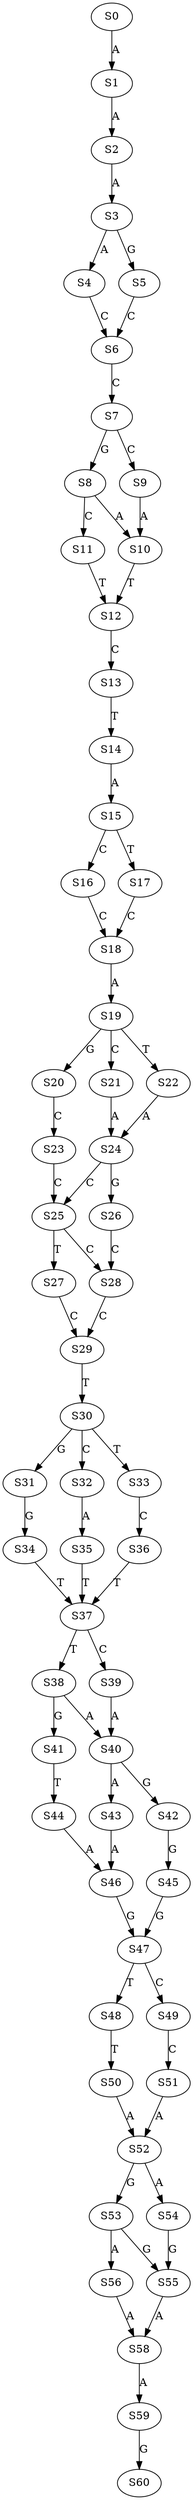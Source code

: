 strict digraph  {
	S0 -> S1 [ label = A ];
	S1 -> S2 [ label = A ];
	S2 -> S3 [ label = A ];
	S3 -> S4 [ label = A ];
	S3 -> S5 [ label = G ];
	S4 -> S6 [ label = C ];
	S5 -> S6 [ label = C ];
	S6 -> S7 [ label = C ];
	S7 -> S8 [ label = G ];
	S7 -> S9 [ label = C ];
	S8 -> S10 [ label = A ];
	S8 -> S11 [ label = C ];
	S9 -> S10 [ label = A ];
	S10 -> S12 [ label = T ];
	S11 -> S12 [ label = T ];
	S12 -> S13 [ label = C ];
	S13 -> S14 [ label = T ];
	S14 -> S15 [ label = A ];
	S15 -> S16 [ label = C ];
	S15 -> S17 [ label = T ];
	S16 -> S18 [ label = C ];
	S17 -> S18 [ label = C ];
	S18 -> S19 [ label = A ];
	S19 -> S20 [ label = G ];
	S19 -> S21 [ label = C ];
	S19 -> S22 [ label = T ];
	S20 -> S23 [ label = C ];
	S21 -> S24 [ label = A ];
	S22 -> S24 [ label = A ];
	S23 -> S25 [ label = C ];
	S24 -> S26 [ label = G ];
	S24 -> S25 [ label = C ];
	S25 -> S27 [ label = T ];
	S25 -> S28 [ label = C ];
	S26 -> S28 [ label = C ];
	S27 -> S29 [ label = C ];
	S28 -> S29 [ label = C ];
	S29 -> S30 [ label = T ];
	S30 -> S31 [ label = G ];
	S30 -> S32 [ label = C ];
	S30 -> S33 [ label = T ];
	S31 -> S34 [ label = G ];
	S32 -> S35 [ label = A ];
	S33 -> S36 [ label = C ];
	S34 -> S37 [ label = T ];
	S35 -> S37 [ label = T ];
	S36 -> S37 [ label = T ];
	S37 -> S38 [ label = T ];
	S37 -> S39 [ label = C ];
	S38 -> S40 [ label = A ];
	S38 -> S41 [ label = G ];
	S39 -> S40 [ label = A ];
	S40 -> S42 [ label = G ];
	S40 -> S43 [ label = A ];
	S41 -> S44 [ label = T ];
	S42 -> S45 [ label = G ];
	S43 -> S46 [ label = A ];
	S44 -> S46 [ label = A ];
	S45 -> S47 [ label = G ];
	S46 -> S47 [ label = G ];
	S47 -> S48 [ label = T ];
	S47 -> S49 [ label = C ];
	S48 -> S50 [ label = T ];
	S49 -> S51 [ label = C ];
	S50 -> S52 [ label = A ];
	S51 -> S52 [ label = A ];
	S52 -> S53 [ label = G ];
	S52 -> S54 [ label = A ];
	S53 -> S55 [ label = G ];
	S53 -> S56 [ label = A ];
	S54 -> S55 [ label = G ];
	S55 -> S58 [ label = A ];
	S56 -> S58 [ label = A ];
	S58 -> S59 [ label = A ];
	S59 -> S60 [ label = G ];
}
